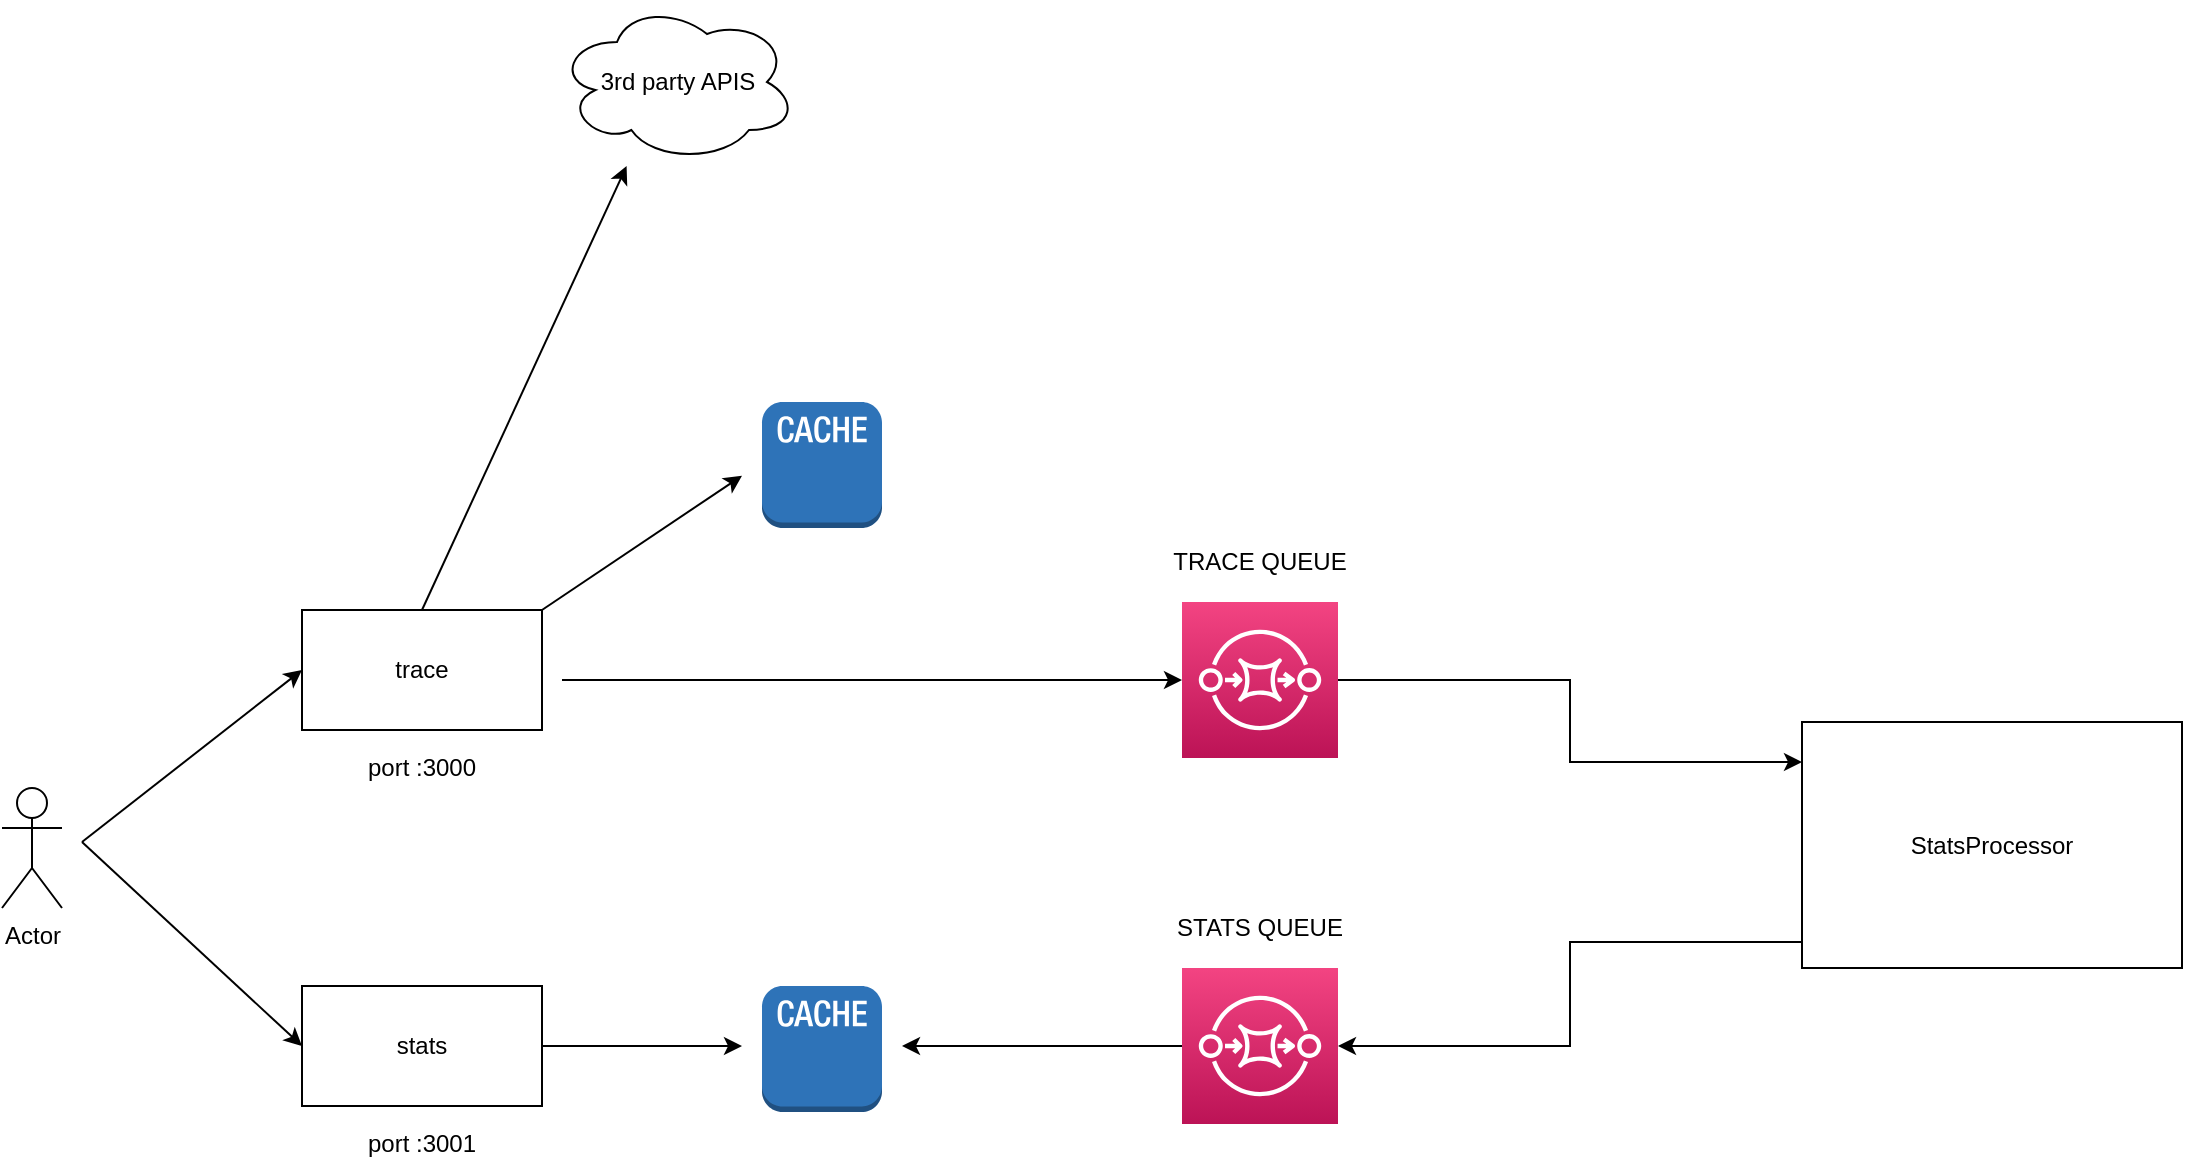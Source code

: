 <mxfile version="14.5.1" type="device"><diagram id="znZC-FabABemWbSoXwfX" name="Página-1"><mxGraphModel dx="658" dy="445" grid="1" gridSize="10" guides="1" tooltips="1" connect="1" arrows="1" fold="1" page="1" pageScale="1" pageWidth="1169" pageHeight="827" math="0" shadow="0"><root><mxCell id="0"/><mxCell id="1" parent="0"/><mxCell id="YRoLPHs26Kz-5BMHNTn--1" value="Actor" style="shape=umlActor;verticalLabelPosition=bottom;verticalAlign=top;html=1;outlineConnect=0;" parent="1" vertex="1"><mxGeometry x="30" y="413" width="30" height="60" as="geometry"/></mxCell><mxCell id="YRoLPHs26Kz-5BMHNTn--38" style="rounded=0;orthogonalLoop=1;jettySize=auto;html=1;entryX=0;entryY=0.5;entryDx=0;entryDy=0;entryPerimeter=0;" parent="1" target="YRoLPHs26Kz-5BMHNTn--32" edge="1"><mxGeometry relative="1" as="geometry"><mxPoint x="310" y="359" as="sourcePoint"/></mxGeometry></mxCell><mxCell id="YRoLPHs26Kz-5BMHNTn--44" style="edgeStyle=none;rounded=0;orthogonalLoop=1;jettySize=auto;html=1;exitX=1;exitY=0;exitDx=0;exitDy=0;" parent="1" source="YRoLPHs26Kz-5BMHNTn--2" edge="1"><mxGeometry relative="1" as="geometry"><mxPoint x="400" y="256.857" as="targetPoint"/></mxGeometry></mxCell><mxCell id="YRoLPHs26Kz-5BMHNTn--28" value="" style="edgeStyle=orthogonalEdgeStyle;rounded=0;orthogonalLoop=1;jettySize=auto;html=1;" parent="1" source="YRoLPHs26Kz-5BMHNTn--3" edge="1"><mxGeometry relative="1" as="geometry"><mxPoint x="400" y="542" as="targetPoint"/></mxGeometry></mxCell><mxCell id="YRoLPHs26Kz-5BMHNTn--12" value="" style="endArrow=classic;html=1;entryX=0;entryY=0.5;entryDx=0;entryDy=0;" parent="1" target="YRoLPHs26Kz-5BMHNTn--2" edge="1"><mxGeometry width="50" height="50" relative="1" as="geometry"><mxPoint x="70" y="440" as="sourcePoint"/><mxPoint x="130" y="230" as="targetPoint"/></mxGeometry></mxCell><mxCell id="YRoLPHs26Kz-5BMHNTn--14" value="" style="endArrow=classic;html=1;entryX=0;entryY=0.5;entryDx=0;entryDy=0;" parent="1" target="YRoLPHs26Kz-5BMHNTn--3" edge="1"><mxGeometry width="50" height="50" relative="1" as="geometry"><mxPoint x="70" y="440" as="sourcePoint"/><mxPoint x="190" y="240" as="targetPoint"/></mxGeometry></mxCell><mxCell id="YRoLPHs26Kz-5BMHNTn--15" value="" style="endArrow=classic;html=1;entryX=0.29;entryY=1.025;entryDx=0;entryDy=0;entryPerimeter=0;exitX=0.5;exitY=0;exitDx=0;exitDy=0;" parent="1" source="YRoLPHs26Kz-5BMHNTn--2" target="YRoLPHs26Kz-5BMHNTn--22" edge="1"><mxGeometry width="50" height="50" relative="1" as="geometry"><mxPoint x="290" y="190" as="sourcePoint"/><mxPoint x="367.5" y="229.6" as="targetPoint"/></mxGeometry></mxCell><mxCell id="YRoLPHs26Kz-5BMHNTn--19" value="" style="group" parent="1" vertex="1" connectable="0"><mxGeometry x="930" y="380" width="190" height="123" as="geometry"/></mxCell><mxCell id="YRoLPHs26Kz-5BMHNTn--18" value="StatsProcessor&lt;br&gt;" style="rounded=0;whiteSpace=wrap;html=1;" parent="YRoLPHs26Kz-5BMHNTn--19" vertex="1"><mxGeometry width="190" height="123.0" as="geometry"/></mxCell><mxCell id="YRoLPHs26Kz-5BMHNTn--39" style="edgeStyle=none;rounded=0;orthogonalLoop=1;jettySize=auto;html=1;exitX=0;exitY=0.5;exitDx=0;exitDy=0;exitPerimeter=0;" parent="1" source="YRoLPHs26Kz-5BMHNTn--35" edge="1"><mxGeometry relative="1" as="geometry"><mxPoint x="480" y="542" as="targetPoint"/></mxGeometry></mxCell><mxCell id="YRoLPHs26Kz-5BMHNTn--22" value="3rd party APIS" style="ellipse;shape=cloud;whiteSpace=wrap;html=1;" parent="1" vertex="1"><mxGeometry x="307.5" y="20.0" width="120" height="80" as="geometry"/></mxCell><mxCell id="YRoLPHs26Kz-5BMHNTn--34" style="edgeStyle=orthogonalEdgeStyle;rounded=0;orthogonalLoop=1;jettySize=auto;html=1;" parent="1" source="YRoLPHs26Kz-5BMHNTn--32" target="YRoLPHs26Kz-5BMHNTn--18" edge="1"><mxGeometry relative="1" as="geometry"><Array as="points"><mxPoint x="814" y="359"/><mxPoint x="814" y="400"/></Array></mxGeometry></mxCell><mxCell id="YRoLPHs26Kz-5BMHNTn--32" value="" style="points=[[0,0,0],[0.25,0,0],[0.5,0,0],[0.75,0,0],[1,0,0],[0,1,0],[0.25,1,0],[0.5,1,0],[0.75,1,0],[1,1,0],[0,0.25,0],[0,0.5,0],[0,0.75,0],[1,0.25,0],[1,0.5,0],[1,0.75,0]];outlineConnect=0;fontColor=#232F3E;gradientColor=#F34482;gradientDirection=north;fillColor=#BC1356;strokeColor=#ffffff;dashed=0;verticalLabelPosition=bottom;verticalAlign=top;align=center;html=1;fontSize=12;fontStyle=0;aspect=fixed;shape=mxgraph.aws4.resourceIcon;resIcon=mxgraph.aws4.sqs;" parent="1" vertex="1"><mxGeometry x="620" y="320" width="78" height="78" as="geometry"/></mxCell><mxCell id="YRoLPHs26Kz-5BMHNTn--35" value="" style="points=[[0,0,0],[0.25,0,0],[0.5,0,0],[0.75,0,0],[1,0,0],[0,1,0],[0.25,1,0],[0.5,1,0],[0.75,1,0],[1,1,0],[0,0.25,0],[0,0.5,0],[0,0.75,0],[1,0.25,0],[1,0.5,0],[1,0.75,0]];outlineConnect=0;fontColor=#232F3E;gradientColor=#F34482;gradientDirection=north;fillColor=#BC1356;strokeColor=#ffffff;dashed=0;verticalLabelPosition=bottom;verticalAlign=top;align=center;html=1;fontSize=12;fontStyle=0;aspect=fixed;shape=mxgraph.aws4.resourceIcon;resIcon=mxgraph.aws4.sqs;" parent="1" vertex="1"><mxGeometry x="620" y="503" width="78" height="78" as="geometry"/></mxCell><mxCell id="YRoLPHs26Kz-5BMHNTn--45" value="" style="group" parent="1" vertex="1" connectable="0"><mxGeometry x="180" y="324" width="120" height="89" as="geometry"/></mxCell><mxCell id="YRoLPHs26Kz-5BMHNTn--2" value="trace" style="rounded=0;whiteSpace=wrap;html=1;" parent="YRoLPHs26Kz-5BMHNTn--45" vertex="1"><mxGeometry width="120" height="60" as="geometry"/></mxCell><mxCell id="YRoLPHs26Kz-5BMHNTn--43" value="port :3000" style="text;html=1;strokeColor=none;fillColor=none;align=center;verticalAlign=middle;whiteSpace=wrap;rounded=0;" parent="YRoLPHs26Kz-5BMHNTn--45" vertex="1"><mxGeometry x="16.25" y="69" width="87.5" height="20" as="geometry"/></mxCell><mxCell id="YRoLPHs26Kz-5BMHNTn--46" value="" style="group" parent="1" vertex="1" connectable="0"><mxGeometry x="180" y="512" width="120" height="89" as="geometry"/></mxCell><mxCell id="YRoLPHs26Kz-5BMHNTn--3" value="stats" style="rounded=0;whiteSpace=wrap;html=1;" parent="YRoLPHs26Kz-5BMHNTn--46" vertex="1"><mxGeometry width="120" height="60" as="geometry"/></mxCell><mxCell id="YRoLPHs26Kz-5BMHNTn--41" value="port :3001" style="text;html=1;strokeColor=none;fillColor=none;align=center;verticalAlign=middle;whiteSpace=wrap;rounded=0;" parent="YRoLPHs26Kz-5BMHNTn--46" vertex="1"><mxGeometry x="16.25" y="69" width="87.5" height="20" as="geometry"/></mxCell><mxCell id="47mnbB_PpkXkRSMeukWo-1" value="TRACE QUEUE" style="text;html=1;strokeColor=none;fillColor=none;align=center;verticalAlign=middle;whiteSpace=wrap;rounded=0;" vertex="1" parent="1"><mxGeometry x="603.25" y="290" width="111.5" height="20" as="geometry"/></mxCell><mxCell id="47mnbB_PpkXkRSMeukWo-2" value="STATS QUEUE" style="text;html=1;strokeColor=none;fillColor=none;align=center;verticalAlign=middle;whiteSpace=wrap;rounded=0;" vertex="1" parent="1"><mxGeometry x="603.25" y="473" width="111.5" height="20" as="geometry"/></mxCell><mxCell id="YRoLPHs26Kz-5BMHNTn--36" style="edgeStyle=orthogonalEdgeStyle;rounded=0;orthogonalLoop=1;jettySize=auto;html=1;" parent="1" source="YRoLPHs26Kz-5BMHNTn--18" target="YRoLPHs26Kz-5BMHNTn--35" edge="1"><mxGeometry relative="1" as="geometry"><Array as="points"><mxPoint x="814" y="490"/><mxPoint x="814" y="542"/></Array></mxGeometry></mxCell><mxCell id="47mnbB_PpkXkRSMeukWo-3" value="" style="outlineConnect=0;dashed=0;verticalLabelPosition=bottom;verticalAlign=top;align=center;html=1;shape=mxgraph.aws3.cache_node;fillColor=#2E73B8;gradientColor=none;" vertex="1" parent="1"><mxGeometry x="410" y="512" width="60" height="63" as="geometry"/></mxCell><mxCell id="47mnbB_PpkXkRSMeukWo-4" value="" style="outlineConnect=0;dashed=0;verticalLabelPosition=bottom;verticalAlign=top;align=center;html=1;shape=mxgraph.aws3.cache_node;fillColor=#2E73B8;gradientColor=none;" vertex="1" parent="1"><mxGeometry x="410" y="220" width="60" height="63" as="geometry"/></mxCell></root></mxGraphModel></diagram></mxfile>